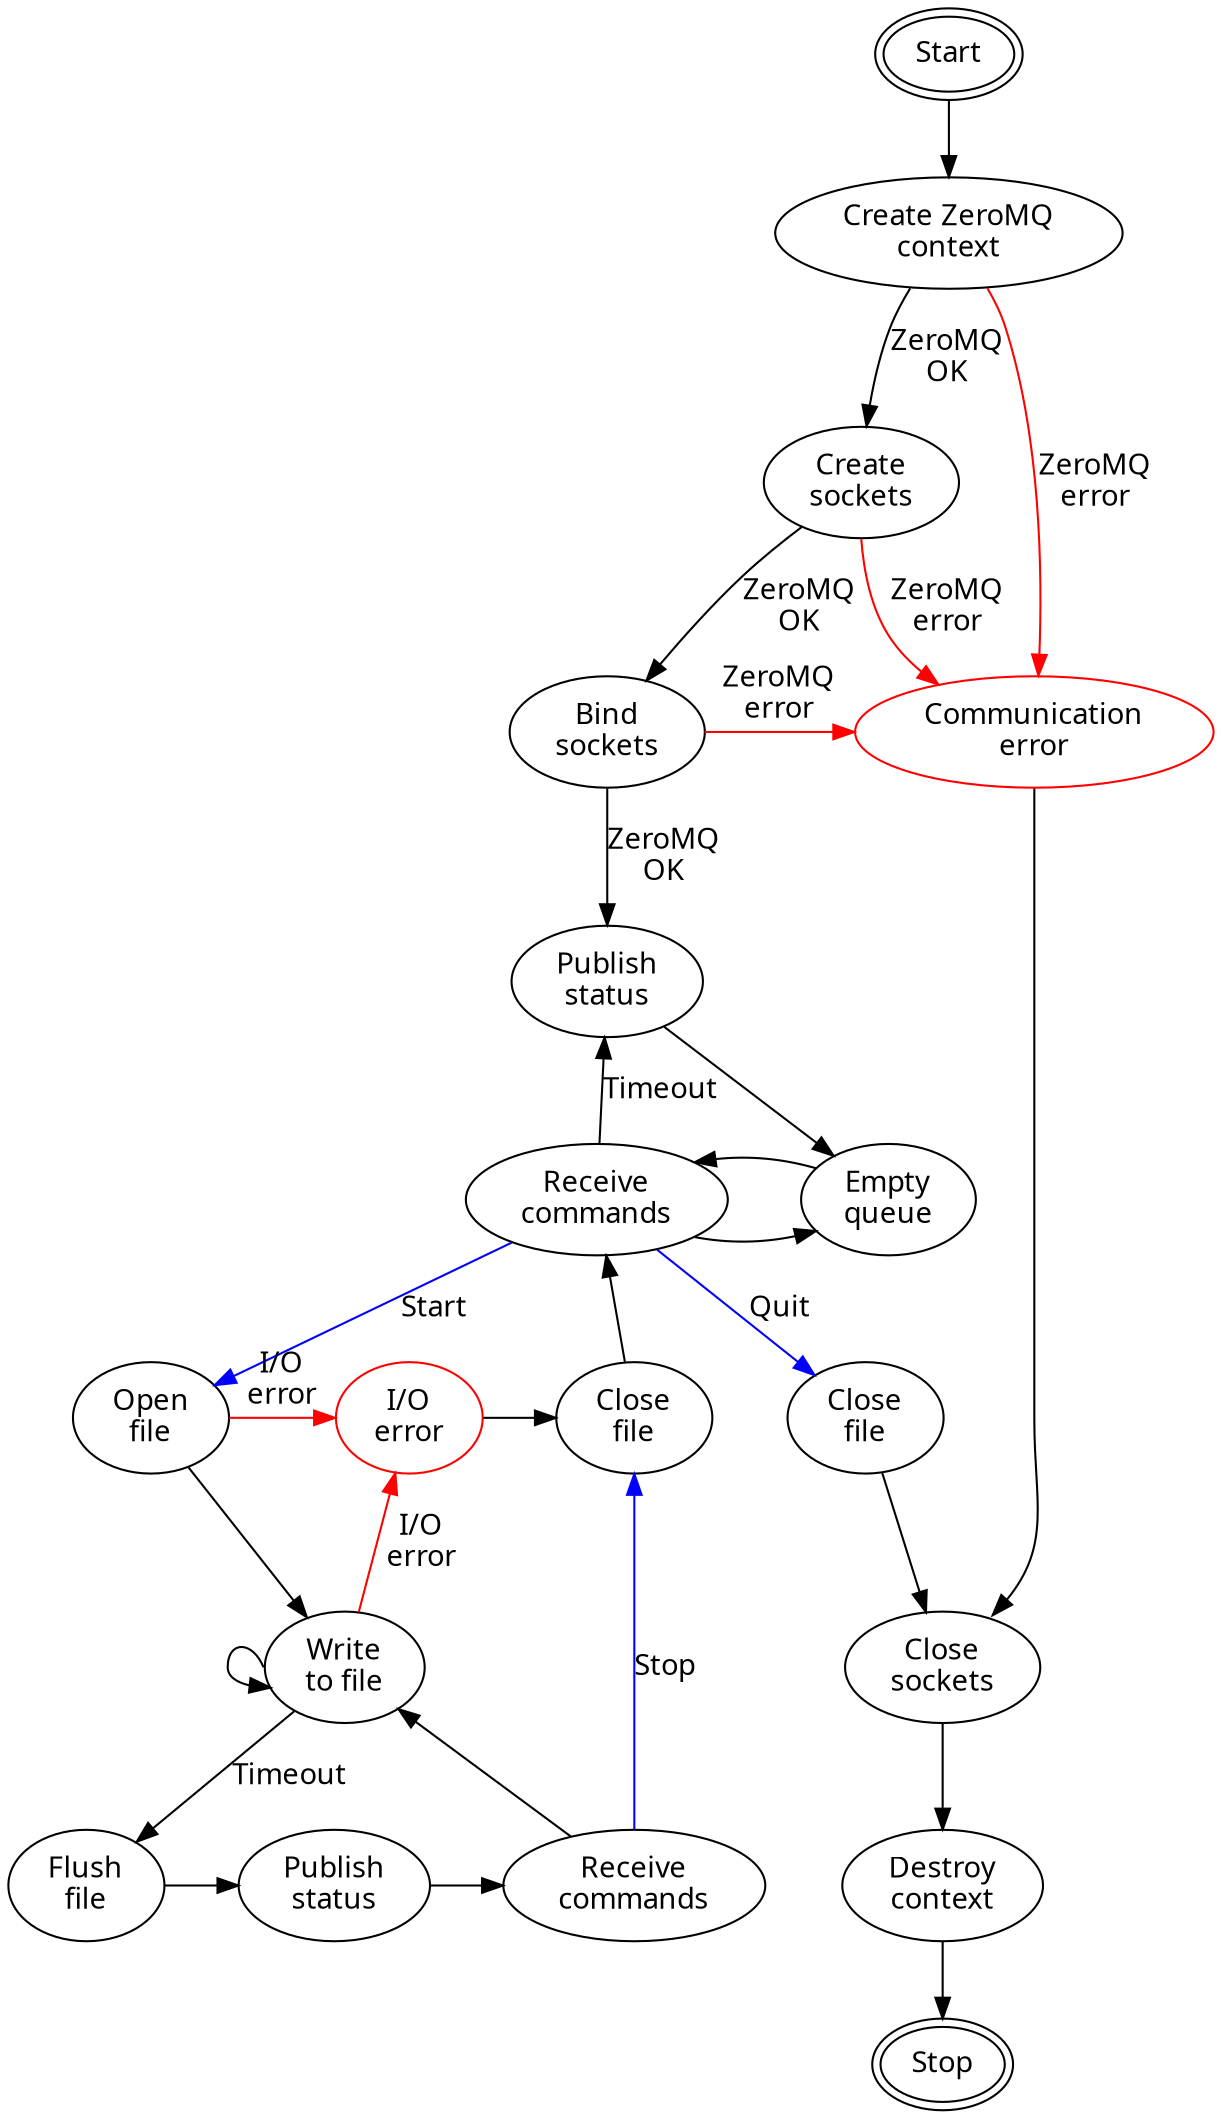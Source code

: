 digraph D {
    node [fontname = "Linux Biolinum"];
    edge [fontname = "Linux Biolinum"];

    start [label = "Start", peripheries = 2];
    create_context [label = "Create ZeroMQ\ncontext"];
    create_sockets [label = "Create\nsockets"];
    bind_sockets [label = "Bind\nsockets"];
    receive_commands [label = "Receive\ncommands"];
    publish_status [label = "Publish\nstatus"];
    open_file [label = "Open\nfile"];
    empty_queue [label = "Empty\nqueue"];
    write_data [label = "Write\nto file"];
    flush_file [label = "Flush\nfile"];
    saving_publish_status [label = "Publish\nstatus"];
    saving_receive_commands [label = "Receive\ncommands"];
    close_file [label = "Close\nfile"];
    stop_close_file [label = "Close\nfile"];
    close_sockets [label = "Close\nsockets"];
    destroy_context [label = "Destroy\ncontext"];
    stop [label = "Stop", peripheries = 2];

    communication_error [label = "Communication\nerror", color = "red"];
    io_error [label = "I/O\nerror", color = "red"];

    {rank = "source"; start}
    {rank = "same"; bind_sockets communication_error}
    {rank = "same"; receive_commands empty_queue}
    {rank = "same"; io_error open_file close_file}
    {rank = "same"; flush_file saving_publish_status saving_receive_commands}

    start -> create_context;
    create_context -> create_sockets [label = "ZeroMQ\nOK"];
    create_sockets -> bind_sockets [label = "ZeroMQ\nOK"];
    bind_sockets -> publish_status [label = "ZeroMQ\nOK"];

    receive_commands -> empty_queue;
    empty_queue -> receive_commands;
    receive_commands -> publish_status [label = "Timeout"];
    publish_status -> empty_queue;

    receive_commands -> open_file [label = "Start", color = "blue"]
    open_file -> write_data;
    write_data -> write_data [tailport = "w"];
    write_data -> flush_file [label = "Timeout"];
    flush_file -> saving_publish_status;
    //saving_publish_status -> write_data;
    //write_data -> saving_publish_status [label = "Timeout", tailport = "ne", headport = "nw"];
    saving_publish_status -> saving_receive_commands;
    saving_receive_commands -> write_data;
    saving_receive_commands -> close_file [label = "Stop", color = "blue"];
    close_file -> receive_commands;

    create_context -> communication_error [label = "ZeroMQ\nerror", color = "red"];
    create_sockets -> communication_error [label = "ZeroMQ\nerror", color = "red"];
    bind_sockets -> communication_error [label = "ZeroMQ\nerror", color = "red"];
    communication_error -> close_sockets [headport = "ne"];

    io_error -> close_file;

    open_file -> io_error [label = "I/O\nerror", color = "red"];
    write_data -> io_error [label = "I/O\nerror", color = "red"];

    receive_commands -> stop_close_file [label = "Quit", color = "blue"];
    stop_close_file -> close_sockets;
    close_sockets -> destroy_context;
    destroy_context -> stop;
}
